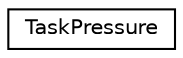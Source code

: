 digraph "Graphical Class Hierarchy"
{
  edge [fontname="Helvetica",fontsize="10",labelfontname="Helvetica",labelfontsize="10"];
  node [fontname="Helvetica",fontsize="10",shape=record];
  rankdir="LR";
  Node1 [label="TaskPressure",height=0.2,width=0.4,color="black", fillcolor="white", style="filled",URL="$class_task_pressure.html",tooltip="This TaskPressure Class handles the pressure measurement using the BME280. Starting the task using th..."];
}
